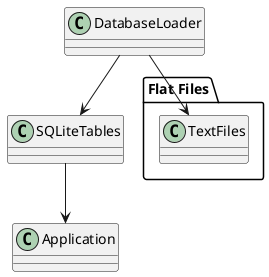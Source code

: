 @startuml
package "Flat Files" {
  class TextFiles
}
class DatabaseLoader
DatabaseLoader --> TextFiles
class SQLiteTables
DatabaseLoader --> SQLiteTables
class Application
SQLiteTables --> Application
@enduml
